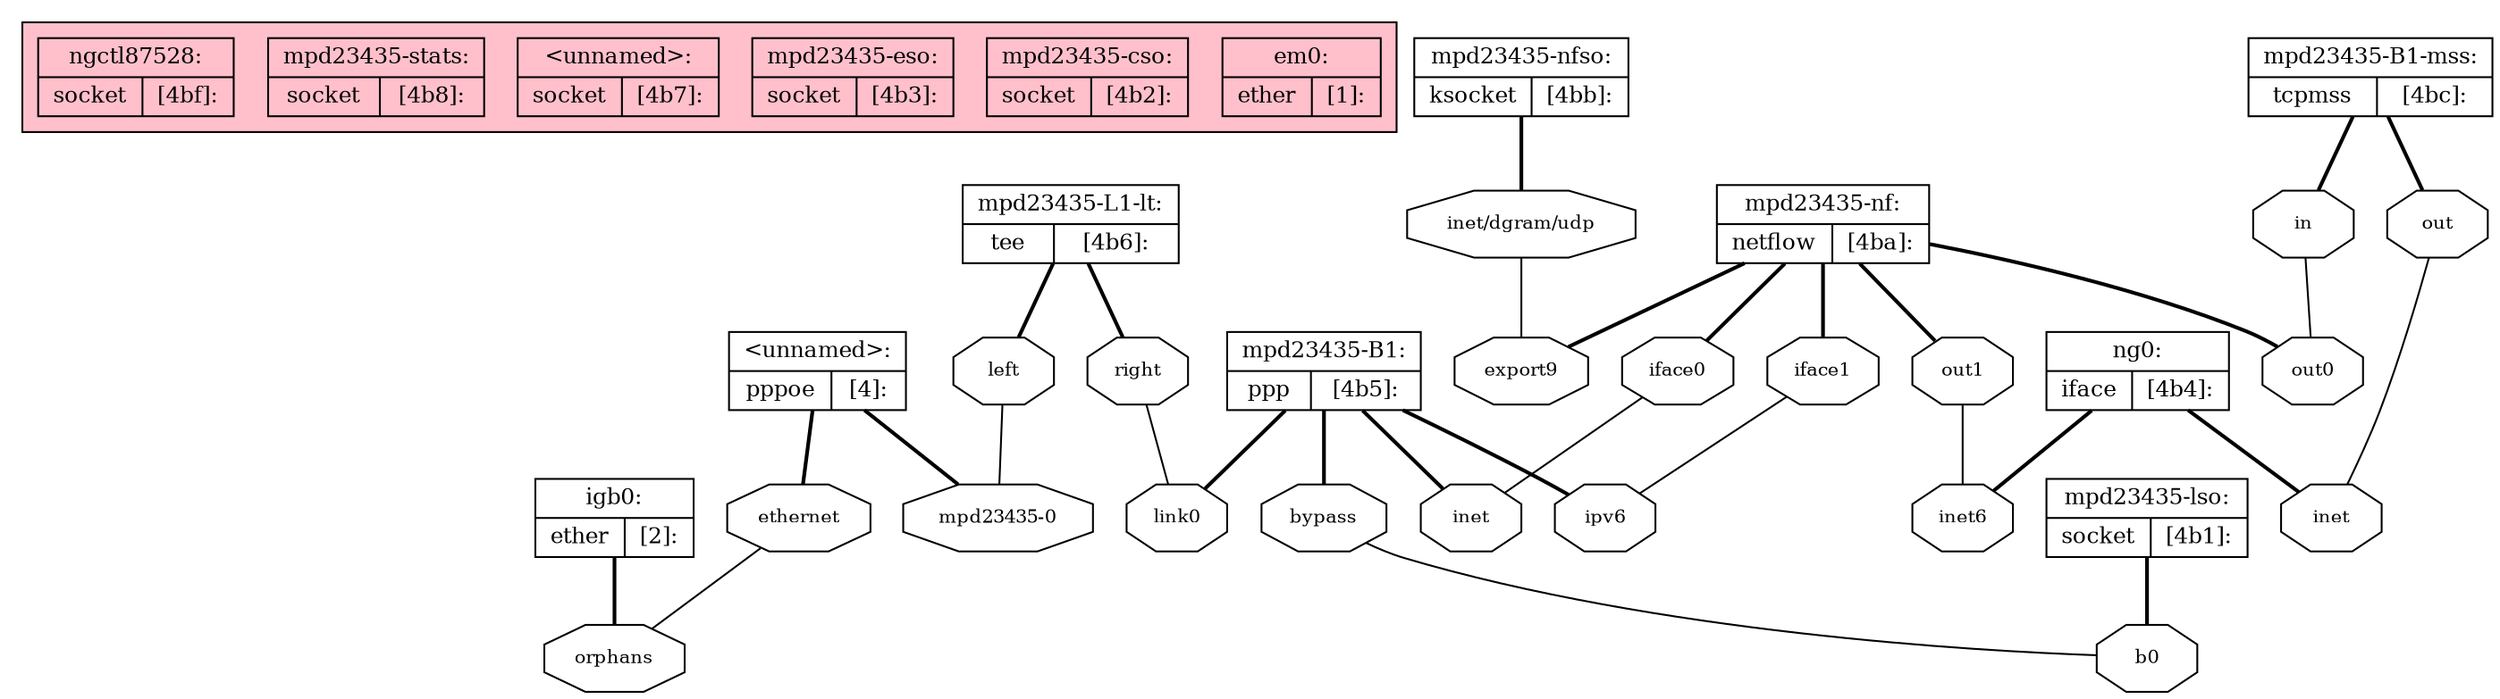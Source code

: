 graph netgraph {
	edge [ weight = 1.0 ];
	node [ shape = record, fontsize = 12 ] {
		"1" [ label = "{em0:|{ether|[1]:}}" ];
		"2" [ label = "{igb0:|{ether|[2]:}}" ];
		"4" [ label = "{\<unnamed\>:|{pppoe|[4]:}}" ];
		"4b1" [ label = "{mpd23435-lso:|{socket|[4b1]:}}" ];
		"4b2" [ label = "{mpd23435-cso:|{socket|[4b2]:}}" ];
		"4b3" [ label = "{mpd23435-eso:|{socket|[4b3]:}}" ];
		"4b4" [ label = "{ng0:|{iface|[4b4]:}}" ];
		"4b5" [ label = "{mpd23435-B1:|{ppp|[4b5]:}}" ];
		"4b6" [ label = "{mpd23435-L1-lt:|{tee|[4b6]:}}" ];
		"4b7" [ label = "{\<unnamed\>:|{socket|[4b7]:}}" ];
		"4b8" [ label = "{mpd23435-stats:|{socket|[4b8]:}}" ];
		"4ba" [ label = "{mpd23435-nf:|{netflow|[4ba]:}}" ];
		"4bb" [ label = "{mpd23435-nfso:|{ksocket|[4bb]:}}" ];
		"4bc" [ label = "{mpd23435-B1-mss:|{tcpmss|[4bc]:}}" ];
		"4bf" [ label = "{ngctl87528:|{socket|[4bf]:}}" ];
	};
	subgraph cluster_disconnected {
		bgcolor = pink;
		"1";
		"4b2";
		"4b3";
		"4b7";
		"4b8";
		"4bf";
	};
	node [ shape = octagon, fontsize = 10 ] {
		"2.orphans" [ label = "orphans" ];
	};
	{
		edge [ weight = 2.0, style = bold ];
		"2" -- "2.orphans";
	};
	node [ shape = octagon, fontsize = 10 ] {
		"4.mpd23435-0" [ label = "mpd23435-0" ];
		"4.ethernet" [ label = "ethernet" ];
	};
	{
		edge [ weight = 2.0, style = bold ];
		"4" -- "4.mpd23435-0";
		"4" -- "4.ethernet";
	};
	"4.ethernet" -- "2.orphans";
	node [ shape = octagon, fontsize = 10 ] {
		"4b1.b0" [ label = "b0" ];
	};
	{
		edge [ weight = 2.0, style = bold ];
		"4b1" -- "4b1.b0";
	};
	node [ shape = octagon, fontsize = 10 ] {
		"4b4.inet" [ label = "inet" ];
		"4b4.inet6" [ label = "inet6" ];
	};
	{
		edge [ weight = 2.0, style = bold ];
		"4b4" -- "4b4.inet";
		"4b4" -- "4b4.inet6";
	};
	node [ shape = octagon, fontsize = 10 ] {
		"4b5.inet" [ label = "inet" ];
		"4b5.ipv6" [ label = "ipv6" ];
		"4b5.link0" [ label = "link0" ];
		"4b5.bypass" [ label = "bypass" ];
	};
	{
		edge [ weight = 2.0, style = bold ];
		"4b5" -- "4b5.inet";
		"4b5" -- "4b5.ipv6";
		"4b5" -- "4b5.link0";
		"4b5" -- "4b5.bypass";
	};
	"4b5.bypass" -- "4b1.b0";
	node [ shape = octagon, fontsize = 10 ] {
		"4b6.right" [ label = "right" ];
		"4b6.left" [ label = "left" ];
	};
	{
		edge [ weight = 2.0, style = bold ];
		"4b6" -- "4b6.right";
		"4b6" -- "4b6.left";
	};
	"4b6.right" -- "4b5.link0";
	"4b6.left" -- "4.mpd23435-0";
	node [ shape = octagon, fontsize = 10 ] {
		"4ba.out0" [ label = "out0" ];
		"4ba.iface0" [ label = "iface0" ];
		"4ba.out1" [ label = "out1" ];
		"4ba.iface1" [ label = "iface1" ];
		"4ba.export9" [ label = "export9" ];
	};
	{
		edge [ weight = 2.0, style = bold ];
		"4ba" -- "4ba.out0";
		"4ba" -- "4ba.iface0";
		"4ba" -- "4ba.out1";
		"4ba" -- "4ba.iface1";
		"4ba" -- "4ba.export9";
	};
	"4ba.iface0" -- "4b5.inet";
	"4ba.out1" -- "4b4.inet6";
	"4ba.iface1" -- "4b5.ipv6";
	node [ shape = octagon, fontsize = 10 ] {
		"4bb.inet/dgram/udp" [ label = "inet/dgram/udp" ];
	};
	{
		edge [ weight = 2.0, style = bold ];
		"4bb" -- "4bb.inet/dgram/udp";
	};
	"4bb.inet/dgram/udp" -- "4ba.export9";
	node [ shape = octagon, fontsize = 10 ] {
		"4bc.out" [ label = "out" ];
		"4bc.in" [ label = "in" ];
	};
	{
		edge [ weight = 2.0, style = bold ];
		"4bc" -- "4bc.out";
		"4bc" -- "4bc.in";
	};
	"4bc.out" -- "4b4.inet";
	"4bc.in" -- "4ba.out0";
}
